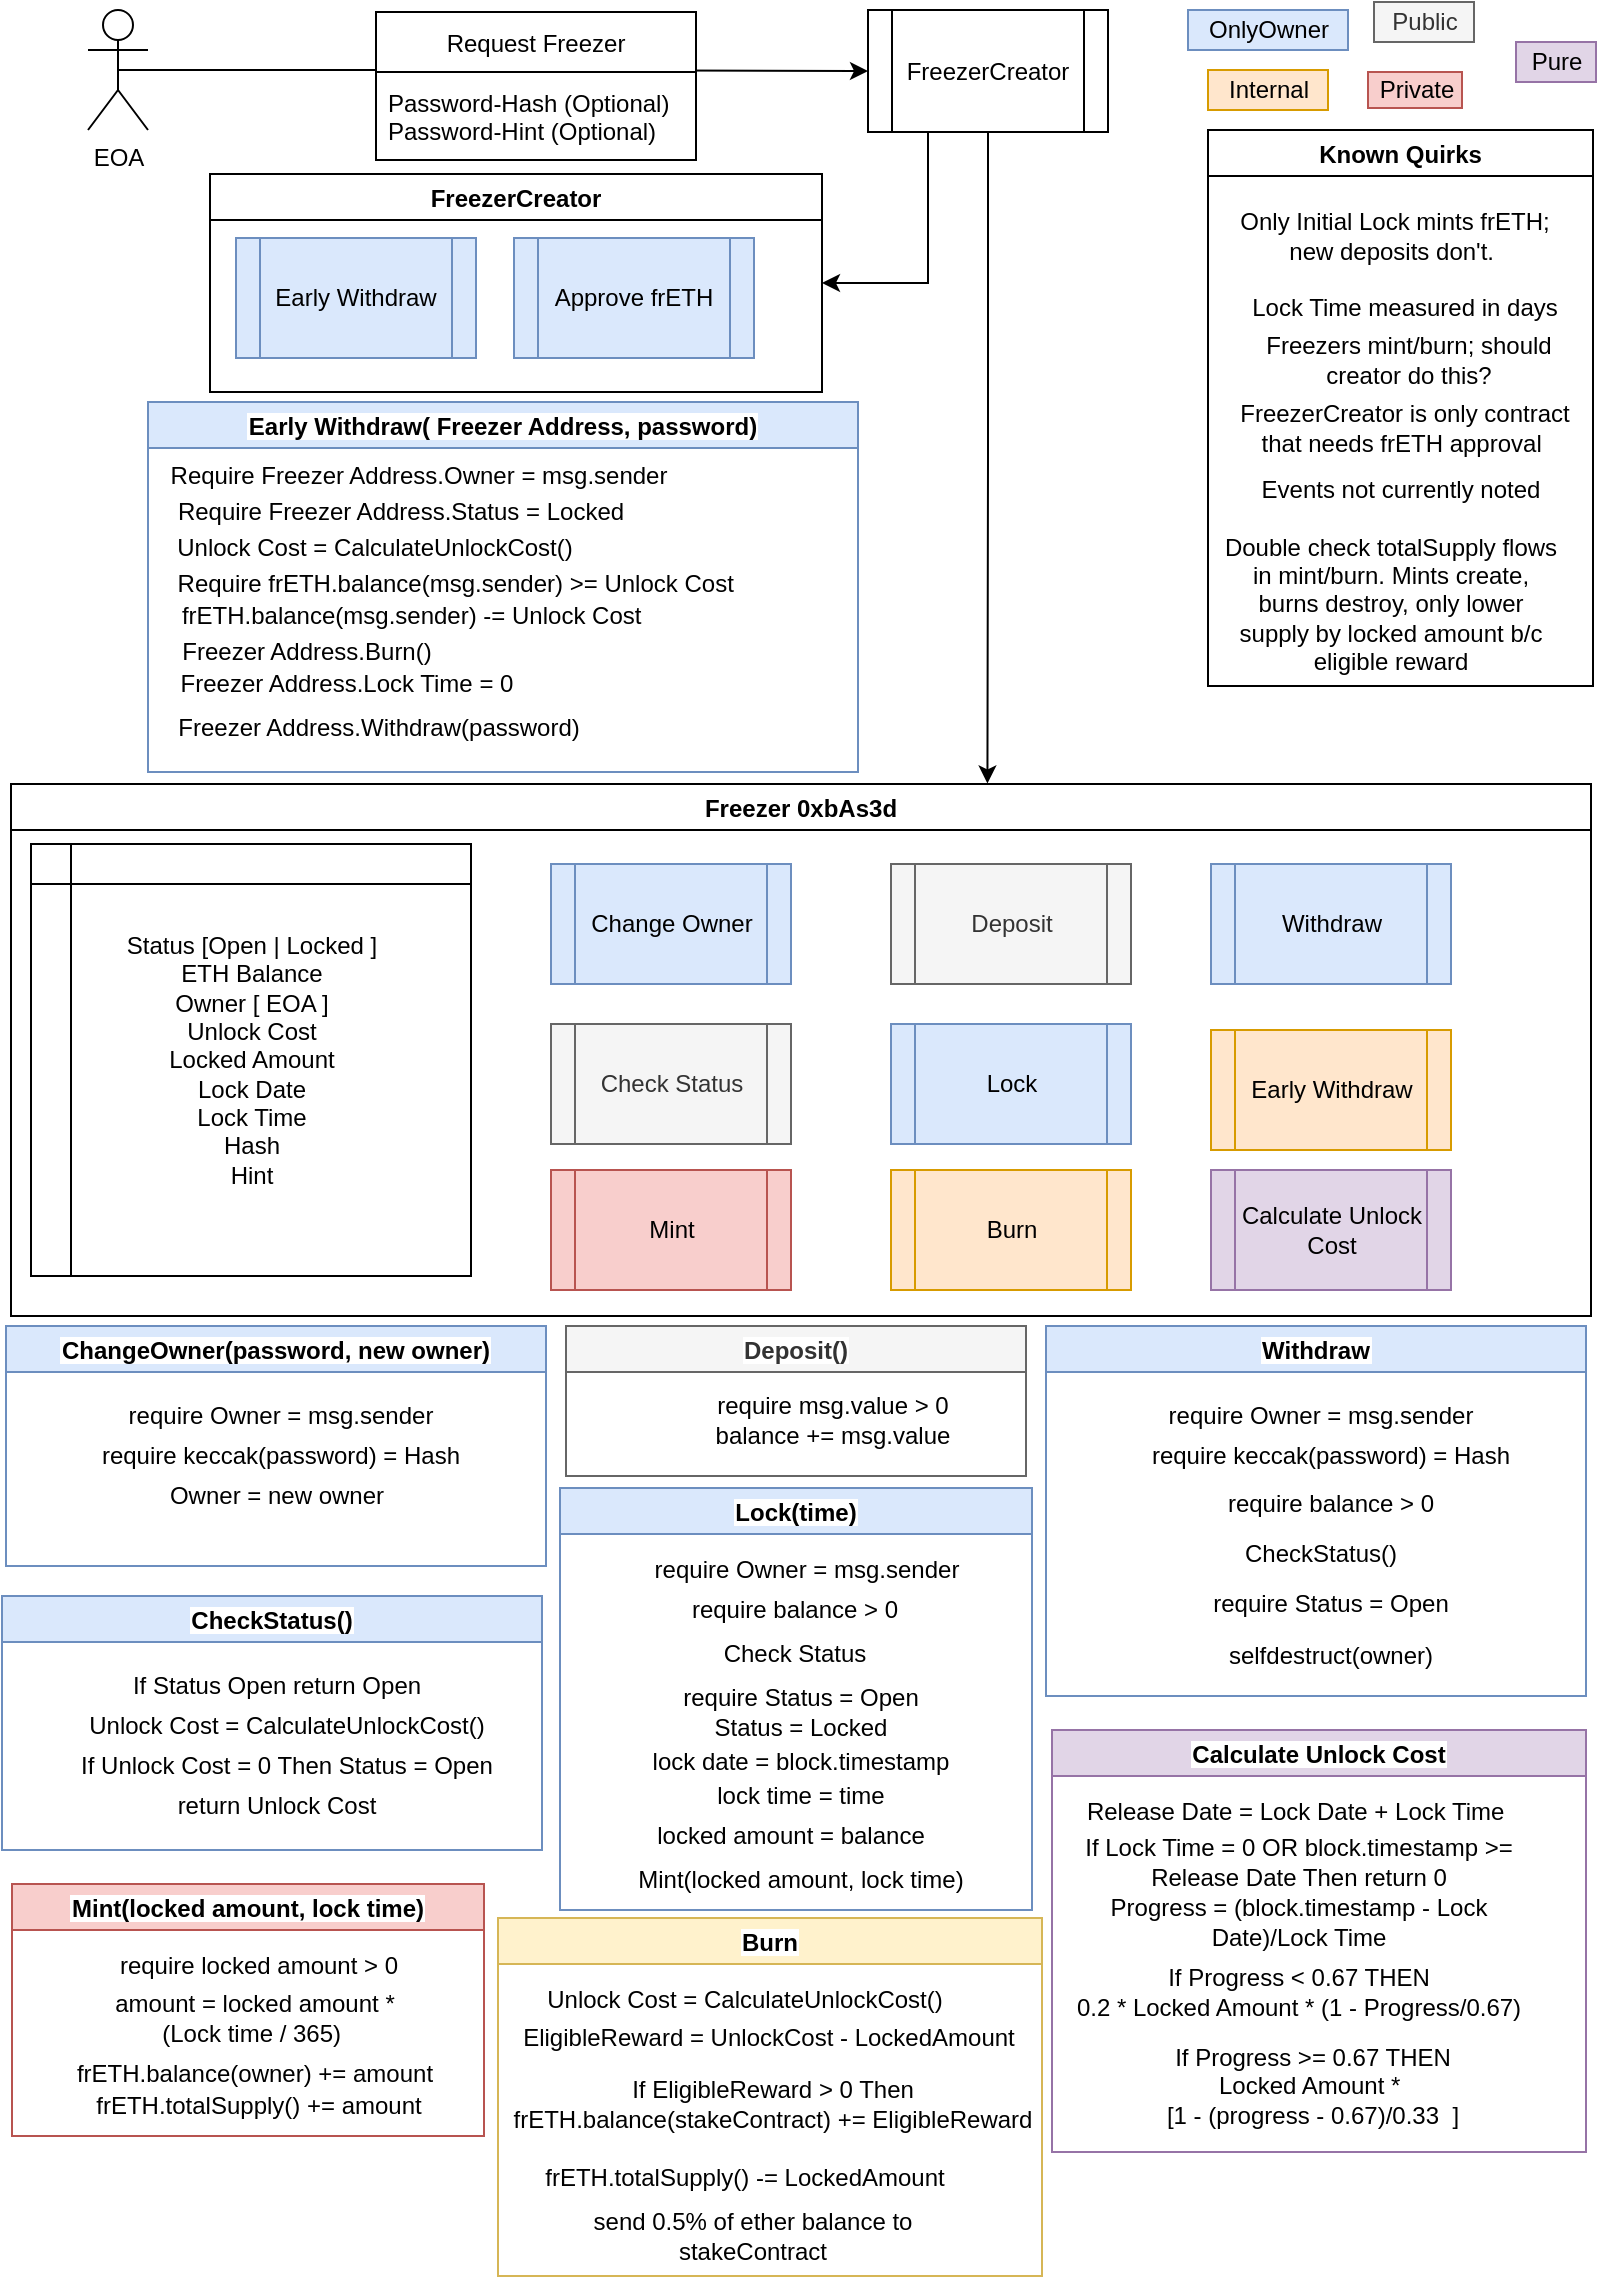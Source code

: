 <mxfile version="15.5.7" type="device"><diagram id="C5RBs43oDa-KdzZeNtuy" name="Page-1"><mxGraphModel dx="1038" dy="486" grid="0" gridSize="10" guides="1" tooltips="1" connect="1" arrows="1" fold="1" page="1" pageScale="1" pageWidth="827" pageHeight="1169" math="0" shadow="0"><root><mxCell id="WIyWlLk6GJQsqaUBKTNV-0"/><mxCell id="WIyWlLk6GJQsqaUBKTNV-1" parent="WIyWlLk6GJQsqaUBKTNV-0"/><mxCell id="AktBKa2ldIO2xlQ5AE4m-172" style="edgeStyle=orthogonalEdgeStyle;rounded=0;orthogonalLoop=1;jettySize=auto;html=1;exitX=0.5;exitY=0.5;exitDx=0;exitDy=0;exitPerimeter=0;" edge="1" parent="WIyWlLk6GJQsqaUBKTNV-1" source="AktBKa2ldIO2xlQ5AE4m-0" target="AktBKa2ldIO2xlQ5AE4m-1"><mxGeometry relative="1" as="geometry"/></mxCell><mxCell id="AktBKa2ldIO2xlQ5AE4m-0" value="EOA" style="shape=umlActor;verticalLabelPosition=bottom;verticalAlign=top;html=1;outlineConnect=0;" vertex="1" parent="WIyWlLk6GJQsqaUBKTNV-1"><mxGeometry x="60" y="20" width="30" height="60" as="geometry"/></mxCell><mxCell id="AktBKa2ldIO2xlQ5AE4m-179" style="edgeStyle=orthogonalEdgeStyle;rounded=0;orthogonalLoop=1;jettySize=auto;html=1;exitX=0.25;exitY=1;exitDx=0;exitDy=0;entryX=1;entryY=0.5;entryDx=0;entryDy=0;" edge="1" parent="WIyWlLk6GJQsqaUBKTNV-1" source="AktBKa2ldIO2xlQ5AE4m-1" target="AktBKa2ldIO2xlQ5AE4m-109"><mxGeometry relative="1" as="geometry"/></mxCell><mxCell id="AktBKa2ldIO2xlQ5AE4m-181" style="edgeStyle=orthogonalEdgeStyle;rounded=0;orthogonalLoop=1;jettySize=auto;html=1;exitX=0.5;exitY=1;exitDx=0;exitDy=0;entryX=0.618;entryY=-0.001;entryDx=0;entryDy=0;entryPerimeter=0;" edge="1" parent="WIyWlLk6GJQsqaUBKTNV-1" source="AktBKa2ldIO2xlQ5AE4m-1" target="AktBKa2ldIO2xlQ5AE4m-7"><mxGeometry relative="1" as="geometry"/></mxCell><mxCell id="AktBKa2ldIO2xlQ5AE4m-1" value="FreezerCreator" style="shape=process;whiteSpace=wrap;html=1;backgroundOutline=1;" vertex="1" parent="WIyWlLk6GJQsqaUBKTNV-1"><mxGeometry x="450" y="20" width="120" height="61" as="geometry"/></mxCell><mxCell id="AktBKa2ldIO2xlQ5AE4m-3" value="Request Freezer" style="swimlane;fontStyle=0;childLayout=stackLayout;horizontal=1;startSize=30;horizontalStack=0;resizeParent=1;resizeParentMax=0;resizeLast=0;collapsible=1;marginBottom=0;" vertex="1" parent="WIyWlLk6GJQsqaUBKTNV-1"><mxGeometry x="204" y="21" width="160" height="74" as="geometry"/></mxCell><mxCell id="AktBKa2ldIO2xlQ5AE4m-6" value="Password-Hash (Optional)&#10;Password-Hint (Optional)" style="text;strokeColor=none;fillColor=none;align=left;verticalAlign=middle;spacingLeft=4;spacingRight=4;overflow=hidden;points=[[0,0.5],[1,0.5]];portConstraint=eastwest;rotatable=0;" vertex="1" parent="AktBKa2ldIO2xlQ5AE4m-3"><mxGeometry y="30" width="160" height="44" as="geometry"/></mxCell><mxCell id="AktBKa2ldIO2xlQ5AE4m-7" value="Freezer 0xbAs3d" style="swimlane;" vertex="1" parent="WIyWlLk6GJQsqaUBKTNV-1"><mxGeometry x="21.5" y="407" width="790" height="266" as="geometry"/></mxCell><mxCell id="AktBKa2ldIO2xlQ5AE4m-9" value="Status [Open&amp;nbsp;| Locked ]&lt;br&gt;ETH Balance&lt;br&gt;Owner [ EOA ]&lt;br&gt;Unlock Cost&lt;br&gt;Locked Amount&lt;br&gt;Lock Date&lt;br&gt;Lock Time&lt;br&gt;Hash&lt;br&gt;Hint" style="shape=internalStorage;whiteSpace=wrap;html=1;backgroundOutline=1;" vertex="1" parent="AktBKa2ldIO2xlQ5AE4m-7"><mxGeometry x="10" y="30" width="220" height="216" as="geometry"/></mxCell><mxCell id="AktBKa2ldIO2xlQ5AE4m-10" value="Change Owner" style="shape=process;whiteSpace=wrap;html=1;backgroundOutline=1;fillColor=#dae8fc;strokeColor=#6c8ebf;" vertex="1" parent="AktBKa2ldIO2xlQ5AE4m-7"><mxGeometry x="270" y="40" width="120" height="60" as="geometry"/></mxCell><mxCell id="AktBKa2ldIO2xlQ5AE4m-15" value="Deposit" style="shape=process;whiteSpace=wrap;html=1;backgroundOutline=1;fillColor=#f5f5f5;strokeColor=#666666;fontColor=#333333;" vertex="1" parent="AktBKa2ldIO2xlQ5AE4m-7"><mxGeometry x="440" y="40" width="120" height="60" as="geometry"/></mxCell><mxCell id="AktBKa2ldIO2xlQ5AE4m-13" value="Withdraw" style="shape=process;whiteSpace=wrap;html=1;backgroundOutline=1;fillColor=#dae8fc;strokeColor=#6c8ebf;" vertex="1" parent="AktBKa2ldIO2xlQ5AE4m-7"><mxGeometry x="600" y="40" width="120" height="60" as="geometry"/></mxCell><mxCell id="AktBKa2ldIO2xlQ5AE4m-12" value="Mint" style="shape=process;whiteSpace=wrap;html=1;backgroundOutline=1;fillColor=#f8cecc;strokeColor=#b85450;" vertex="1" parent="AktBKa2ldIO2xlQ5AE4m-7"><mxGeometry x="270" y="193" width="120" height="60" as="geometry"/></mxCell><mxCell id="AktBKa2ldIO2xlQ5AE4m-23" value="Lock" style="shape=process;whiteSpace=wrap;html=1;backgroundOutline=1;fillColor=#dae8fc;strokeColor=#6c8ebf;" vertex="1" parent="AktBKa2ldIO2xlQ5AE4m-7"><mxGeometry x="440" y="120" width="120" height="60" as="geometry"/></mxCell><mxCell id="AktBKa2ldIO2xlQ5AE4m-35" value="Burn" style="shape=process;whiteSpace=wrap;html=1;backgroundOutline=1;fillColor=#ffe6cc;strokeColor=#d79b00;" vertex="1" parent="AktBKa2ldIO2xlQ5AE4m-7"><mxGeometry x="440" y="193" width="120" height="60" as="geometry"/></mxCell><mxCell id="AktBKa2ldIO2xlQ5AE4m-61" value="Check Status" style="shape=process;whiteSpace=wrap;html=1;backgroundOutline=1;fillColor=#f5f5f5;strokeColor=#666666;fontColor=#333333;" vertex="1" parent="AktBKa2ldIO2xlQ5AE4m-7"><mxGeometry x="270" y="120" width="120" height="60" as="geometry"/></mxCell><mxCell id="AktBKa2ldIO2xlQ5AE4m-64" value="Calculate Unlock Cost" style="shape=process;whiteSpace=wrap;html=1;backgroundOutline=1;fillColor=#e1d5e7;strokeColor=#9673a6;" vertex="1" parent="AktBKa2ldIO2xlQ5AE4m-7"><mxGeometry x="600" y="193" width="120" height="60" as="geometry"/></mxCell><mxCell id="AktBKa2ldIO2xlQ5AE4m-111" value="Early Withdraw" style="shape=process;whiteSpace=wrap;html=1;backgroundOutline=1;fillColor=#ffe6cc;strokeColor=#d79b00;" vertex="1" parent="AktBKa2ldIO2xlQ5AE4m-7"><mxGeometry x="600" y="123" width="120" height="60" as="geometry"/></mxCell><mxCell id="AktBKa2ldIO2xlQ5AE4m-21" value="OnlyOwner" style="text;html=1;align=center;verticalAlign=middle;resizable=0;points=[];autosize=1;strokeColor=#6c8ebf;fillColor=#dae8fc;" vertex="1" parent="WIyWlLk6GJQsqaUBKTNV-1"><mxGeometry x="610" y="20" width="80" height="20" as="geometry"/></mxCell><mxCell id="AktBKa2ldIO2xlQ5AE4m-22" value="Internal" style="text;html=1;align=center;verticalAlign=middle;resizable=0;points=[];autosize=1;strokeColor=#d79b00;fillColor=#ffe6cc;" vertex="1" parent="WIyWlLk6GJQsqaUBKTNV-1"><mxGeometry x="620" y="50" width="60" height="20" as="geometry"/></mxCell><mxCell id="AktBKa2ldIO2xlQ5AE4m-53" value="ChangeOwner(password, new owner)" style="swimlane;labelBackgroundColor=#FFFFFF;fillColor=#dae8fc;strokeColor=#6c8ebf;" vertex="1" parent="WIyWlLk6GJQsqaUBKTNV-1"><mxGeometry x="19" y="678" width="270" height="120" as="geometry"/></mxCell><mxCell id="AktBKa2ldIO2xlQ5AE4m-55" value="require Owner = msg.sender" style="text;html=1;strokeColor=none;fillColor=none;align=center;verticalAlign=middle;whiteSpace=wrap;rounded=0;labelBackgroundColor=#FFFFFF;" vertex="1" parent="AktBKa2ldIO2xlQ5AE4m-53"><mxGeometry x="25" y="30" width="225" height="30" as="geometry"/></mxCell><mxCell id="AktBKa2ldIO2xlQ5AE4m-60" value="Owner = new owner" style="text;html=1;strokeColor=none;fillColor=none;align=center;verticalAlign=middle;whiteSpace=wrap;rounded=0;labelBackgroundColor=#FFFFFF;" vertex="1" parent="AktBKa2ldIO2xlQ5AE4m-53"><mxGeometry x="22.5" y="70" width="225" height="30" as="geometry"/></mxCell><mxCell id="AktBKa2ldIO2xlQ5AE4m-59" value="require keccak(password) = Hash" style="text;html=1;strokeColor=none;fillColor=none;align=center;verticalAlign=middle;whiteSpace=wrap;rounded=0;labelBackgroundColor=#FFFFFF;" vertex="1" parent="AktBKa2ldIO2xlQ5AE4m-53"><mxGeometry x="25" y="50" width="225" height="30" as="geometry"/></mxCell><mxCell id="AktBKa2ldIO2xlQ5AE4m-62" value="Public" style="text;html=1;align=center;verticalAlign=middle;resizable=0;points=[];autosize=1;strokeColor=#666666;fillColor=#f5f5f5;fontColor=#333333;" vertex="1" parent="WIyWlLk6GJQsqaUBKTNV-1"><mxGeometry x="703" y="16" width="50" height="20" as="geometry"/></mxCell><mxCell id="AktBKa2ldIO2xlQ5AE4m-65" value="Pure" style="text;html=1;align=center;verticalAlign=middle;resizable=0;points=[];autosize=1;strokeColor=#9673a6;fillColor=#e1d5e7;" vertex="1" parent="WIyWlLk6GJQsqaUBKTNV-1"><mxGeometry x="774" y="36" width="40" height="20" as="geometry"/></mxCell><mxCell id="AktBKa2ldIO2xlQ5AE4m-66" value="Deposit()" style="swimlane;labelBackgroundColor=#FFFFFF;fillColor=#f5f5f5;fontColor=#333333;strokeColor=#666666;" vertex="1" parent="WIyWlLk6GJQsqaUBKTNV-1"><mxGeometry x="299" y="678" width="230" height="75" as="geometry"/></mxCell><mxCell id="AktBKa2ldIO2xlQ5AE4m-67" value="require msg.value &amp;gt; 0" style="text;html=1;strokeColor=none;fillColor=none;align=center;verticalAlign=middle;whiteSpace=wrap;rounded=0;labelBackgroundColor=#FFFFFF;" vertex="1" parent="AktBKa2ldIO2xlQ5AE4m-66"><mxGeometry x="21" y="25" width="225" height="30" as="geometry"/></mxCell><mxCell id="AktBKa2ldIO2xlQ5AE4m-69" value="balance += msg.value" style="text;html=1;strokeColor=none;fillColor=none;align=center;verticalAlign=middle;whiteSpace=wrap;rounded=0;labelBackgroundColor=#FFFFFF;" vertex="1" parent="AktBKa2ldIO2xlQ5AE4m-66"><mxGeometry x="21" y="40" width="225" height="30" as="geometry"/></mxCell><mxCell id="AktBKa2ldIO2xlQ5AE4m-73" value="Withdraw" style="swimlane;labelBackgroundColor=#FFFFFF;fillColor=#dae8fc;strokeColor=#6c8ebf;startSize=23;" vertex="1" parent="WIyWlLk6GJQsqaUBKTNV-1"><mxGeometry x="539" y="678" width="270" height="185" as="geometry"/></mxCell><mxCell id="AktBKa2ldIO2xlQ5AE4m-74" value="require Owner = msg.sender" style="text;html=1;strokeColor=none;fillColor=none;align=center;verticalAlign=middle;whiteSpace=wrap;rounded=0;labelBackgroundColor=#FFFFFF;" vertex="1" parent="AktBKa2ldIO2xlQ5AE4m-73"><mxGeometry x="25" y="30" width="225" height="30" as="geometry"/></mxCell><mxCell id="AktBKa2ldIO2xlQ5AE4m-75" value="CheckStatus()" style="text;html=1;strokeColor=none;fillColor=none;align=center;verticalAlign=middle;whiteSpace=wrap;rounded=0;labelBackgroundColor=#FFFFFF;" vertex="1" parent="AktBKa2ldIO2xlQ5AE4m-73"><mxGeometry x="25" y="99" width="225" height="30" as="geometry"/></mxCell><mxCell id="AktBKa2ldIO2xlQ5AE4m-76" value="require balance &amp;gt; 0" style="text;html=1;strokeColor=none;fillColor=none;align=center;verticalAlign=middle;whiteSpace=wrap;rounded=0;labelBackgroundColor=#FFFFFF;" vertex="1" parent="AktBKa2ldIO2xlQ5AE4m-73"><mxGeometry x="30" y="74" width="225" height="30" as="geometry"/></mxCell><mxCell id="AktBKa2ldIO2xlQ5AE4m-77" value="require keccak(password) = Hash" style="text;html=1;strokeColor=none;fillColor=none;align=center;verticalAlign=middle;whiteSpace=wrap;rounded=0;labelBackgroundColor=#FFFFFF;" vertex="1" parent="AktBKa2ldIO2xlQ5AE4m-73"><mxGeometry x="30" y="50" width="225" height="30" as="geometry"/></mxCell><mxCell id="AktBKa2ldIO2xlQ5AE4m-78" value="require Status = Open" style="text;html=1;strokeColor=none;fillColor=none;align=center;verticalAlign=middle;whiteSpace=wrap;rounded=0;labelBackgroundColor=#FFFFFF;" vertex="1" parent="AktBKa2ldIO2xlQ5AE4m-73"><mxGeometry x="30" y="124" width="225" height="30" as="geometry"/></mxCell><mxCell id="AktBKa2ldIO2xlQ5AE4m-80" value="selfdestruct(owner)" style="text;html=1;strokeColor=none;fillColor=none;align=center;verticalAlign=middle;whiteSpace=wrap;rounded=0;labelBackgroundColor=#FFFFFF;" vertex="1" parent="AktBKa2ldIO2xlQ5AE4m-73"><mxGeometry x="30" y="150" width="225" height="30" as="geometry"/></mxCell><mxCell id="AktBKa2ldIO2xlQ5AE4m-82" value="CheckStatus()" style="swimlane;labelBackgroundColor=#FFFFFF;fillColor=#dae8fc;strokeColor=#6c8ebf;startSize=23;" vertex="1" parent="WIyWlLk6GJQsqaUBKTNV-1"><mxGeometry x="17" y="813" width="270" height="127" as="geometry"/></mxCell><mxCell id="AktBKa2ldIO2xlQ5AE4m-83" value="If Status Open return Open" style="text;html=1;strokeColor=none;fillColor=none;align=center;verticalAlign=middle;whiteSpace=wrap;rounded=0;labelBackgroundColor=#FFFFFF;" vertex="1" parent="AktBKa2ldIO2xlQ5AE4m-82"><mxGeometry x="25" y="30" width="225" height="30" as="geometry"/></mxCell><mxCell id="AktBKa2ldIO2xlQ5AE4m-84" value="return Unlock Cost" style="text;html=1;strokeColor=none;fillColor=none;align=center;verticalAlign=middle;whiteSpace=wrap;rounded=0;labelBackgroundColor=#FFFFFF;" vertex="1" parent="AktBKa2ldIO2xlQ5AE4m-82"><mxGeometry x="25" y="90" width="225" height="30" as="geometry"/></mxCell><mxCell id="AktBKa2ldIO2xlQ5AE4m-85" value="If Unlock Cost = 0 Then Status = Open" style="text;html=1;strokeColor=none;fillColor=none;align=center;verticalAlign=middle;whiteSpace=wrap;rounded=0;labelBackgroundColor=#FFFFFF;" vertex="1" parent="AktBKa2ldIO2xlQ5AE4m-82"><mxGeometry x="30" y="70" width="225" height="30" as="geometry"/></mxCell><mxCell id="AktBKa2ldIO2xlQ5AE4m-86" value="Unlock Cost = CalculateUnlockCost()" style="text;html=1;strokeColor=none;fillColor=none;align=center;verticalAlign=middle;whiteSpace=wrap;rounded=0;labelBackgroundColor=#FFFFFF;" vertex="1" parent="AktBKa2ldIO2xlQ5AE4m-82"><mxGeometry x="30" y="50" width="225" height="30" as="geometry"/></mxCell><mxCell id="AktBKa2ldIO2xlQ5AE4m-107" value="Private" style="text;html=1;align=center;verticalAlign=middle;resizable=0;points=[];autosize=1;strokeColor=#b85450;fillColor=#f8cecc;" vertex="1" parent="WIyWlLk6GJQsqaUBKTNV-1"><mxGeometry x="700" y="51" width="47" height="18" as="geometry"/></mxCell><mxCell id="AktBKa2ldIO2xlQ5AE4m-109" value="FreezerCreator" style="swimlane;labelBackgroundColor=#FFFFFF;" vertex="1" parent="WIyWlLk6GJQsqaUBKTNV-1"><mxGeometry x="121" y="102" width="306" height="109" as="geometry"/></mxCell><mxCell id="AktBKa2ldIO2xlQ5AE4m-112" value="Early Withdraw" style="shape=process;whiteSpace=wrap;html=1;backgroundOutline=1;fillColor=#dae8fc;strokeColor=#6c8ebf;" vertex="1" parent="AktBKa2ldIO2xlQ5AE4m-109"><mxGeometry x="13" y="32" width="120" height="60" as="geometry"/></mxCell><mxCell id="AktBKa2ldIO2xlQ5AE4m-113" value="Approve frETH" style="shape=process;whiteSpace=wrap;html=1;backgroundOutline=1;fillColor=#dae8fc;strokeColor=#6c8ebf;" vertex="1" parent="AktBKa2ldIO2xlQ5AE4m-109"><mxGeometry x="152" y="32" width="120" height="60" as="geometry"/></mxCell><mxCell id="AktBKa2ldIO2xlQ5AE4m-115" value="Early Withdraw( Freezer Address, password)" style="swimlane;labelBackgroundColor=#FFFFFF;startSize=23;fillColor=#dae8fc;strokeColor=#6c8ebf;" vertex="1" parent="WIyWlLk6GJQsqaUBKTNV-1"><mxGeometry x="90" y="216" width="355" height="185" as="geometry"/></mxCell><mxCell id="AktBKa2ldIO2xlQ5AE4m-117" value="Require Freezer Address.Owner = msg.sender" style="text;html=1;align=center;verticalAlign=middle;resizable=0;points=[];autosize=1;strokeColor=none;fillColor=none;" vertex="1" parent="AktBKa2ldIO2xlQ5AE4m-115"><mxGeometry x="6" y="28" width="258" height="18" as="geometry"/></mxCell><mxCell id="AktBKa2ldIO2xlQ5AE4m-118" value="Require Freezer Address.Status = Locked" style="text;html=1;align=center;verticalAlign=middle;resizable=0;points=[];autosize=1;strokeColor=none;fillColor=none;" vertex="1" parent="AktBKa2ldIO2xlQ5AE4m-115"><mxGeometry x="9" y="46" width="233" height="18" as="geometry"/></mxCell><mxCell id="AktBKa2ldIO2xlQ5AE4m-119" value="Unlock Cost = CalculateUnlockCost()" style="text;html=1;align=center;verticalAlign=middle;resizable=0;points=[];autosize=1;strokeColor=none;fillColor=none;" vertex="1" parent="AktBKa2ldIO2xlQ5AE4m-115"><mxGeometry x="9" y="64" width="208" height="18" as="geometry"/></mxCell><mxCell id="AktBKa2ldIO2xlQ5AE4m-120" value="Require frETH.balance(msg.sender) &amp;gt;= Unlock Cost&amp;nbsp;" style="text;html=1;align=center;verticalAlign=middle;resizable=0;points=[];autosize=1;strokeColor=none;fillColor=none;" vertex="1" parent="AktBKa2ldIO2xlQ5AE4m-115"><mxGeometry x="9" y="82" width="292" height="18" as="geometry"/></mxCell><mxCell id="AktBKa2ldIO2xlQ5AE4m-121" value="frETH.balance(msg.sender) -= Unlock Cost&amp;nbsp;" style="text;html=1;align=center;verticalAlign=middle;resizable=0;points=[];autosize=1;strokeColor=none;fillColor=none;" vertex="1" parent="AktBKa2ldIO2xlQ5AE4m-115"><mxGeometry x="11" y="98" width="243" height="18" as="geometry"/></mxCell><mxCell id="AktBKa2ldIO2xlQ5AE4m-123" value="Freezer Address.Burn()" style="text;html=1;align=center;verticalAlign=middle;resizable=0;points=[];autosize=1;strokeColor=none;fillColor=none;" vertex="1" parent="AktBKa2ldIO2xlQ5AE4m-115"><mxGeometry x="11" y="116" width="135" height="18" as="geometry"/></mxCell><mxCell id="AktBKa2ldIO2xlQ5AE4m-124" value="Freezer Address.Withdraw(password)" style="text;html=1;align=center;verticalAlign=middle;resizable=0;points=[];autosize=1;strokeColor=none;fillColor=none;" vertex="1" parent="AktBKa2ldIO2xlQ5AE4m-115"><mxGeometry x="9" y="154" width="211" height="18" as="geometry"/></mxCell><mxCell id="AktBKa2ldIO2xlQ5AE4m-125" value="Freezer Address.Lock Time = 0" style="text;html=1;align=center;verticalAlign=middle;resizable=0;points=[];autosize=1;strokeColor=none;fillColor=none;" vertex="1" parent="AktBKa2ldIO2xlQ5AE4m-115"><mxGeometry x="11" y="132" width="176" height="18" as="geometry"/></mxCell><mxCell id="AktBKa2ldIO2xlQ5AE4m-126" value="Calculate Unlock Cost" style="swimlane;labelBackgroundColor=#FFFFFF;fillColor=#e1d5e7;strokeColor=#9673a6;startSize=23;" vertex="1" parent="WIyWlLk6GJQsqaUBKTNV-1"><mxGeometry x="542" y="880" width="267" height="211" as="geometry"/></mxCell><mxCell id="AktBKa2ldIO2xlQ5AE4m-127" value="Release Date = Lock Date + Lock Time&amp;nbsp;" style="text;html=1;strokeColor=none;fillColor=none;align=center;verticalAlign=middle;whiteSpace=wrap;rounded=0;labelBackgroundColor=#FFFFFF;" vertex="1" parent="AktBKa2ldIO2xlQ5AE4m-126"><mxGeometry x="11" y="26" width="225" height="30" as="geometry"/></mxCell><mxCell id="AktBKa2ldIO2xlQ5AE4m-129" value="Progress = (block.timestamp - Lock Date)/Lock Time" style="text;html=1;strokeColor=none;fillColor=none;align=center;verticalAlign=middle;whiteSpace=wrap;rounded=0;labelBackgroundColor=#FFFFFF;" vertex="1" parent="AktBKa2ldIO2xlQ5AE4m-126"><mxGeometry x="11" y="81" width="225" height="30" as="geometry"/></mxCell><mxCell id="AktBKa2ldIO2xlQ5AE4m-134" value="If Progress &amp;lt; 0.67 THEN&lt;br&gt;0.2 * Locked Amount * (1 - Progress/0.67)" style="text;html=1;strokeColor=none;fillColor=none;align=center;verticalAlign=middle;whiteSpace=wrap;rounded=0;labelBackgroundColor=#FFFFFF;" vertex="1" parent="AktBKa2ldIO2xlQ5AE4m-126"><mxGeometry x="4" y="101" width="239" height="59" as="geometry"/></mxCell><mxCell id="AktBKa2ldIO2xlQ5AE4m-140" value="If Progress &amp;gt;= 0.67 THEN&lt;br&gt;Locked Amount *&amp;nbsp;&lt;br&gt;[1 - (progress - 0.67)/0.33&amp;nbsp; ]" style="text;html=1;strokeColor=none;fillColor=none;align=center;verticalAlign=middle;whiteSpace=wrap;rounded=0;labelBackgroundColor=#FFFFFF;" vertex="1" parent="AktBKa2ldIO2xlQ5AE4m-126"><mxGeometry x="11" y="148" width="239" height="59" as="geometry"/></mxCell><mxCell id="AktBKa2ldIO2xlQ5AE4m-143" value="If Lock Time = 0 OR block.timestamp &amp;gt;= Release Date Then return 0" style="text;html=1;strokeColor=none;fillColor=none;align=center;verticalAlign=middle;whiteSpace=wrap;rounded=0;labelBackgroundColor=#FFFFFF;" vertex="1" parent="AktBKa2ldIO2xlQ5AE4m-126"><mxGeometry x="11" y="51" width="225" height="30" as="geometry"/></mxCell><mxCell id="AktBKa2ldIO2xlQ5AE4m-138" value="Known Quirks" style="swimlane;labelBackgroundColor=#FFFFFF;" vertex="1" parent="WIyWlLk6GJQsqaUBKTNV-1"><mxGeometry x="620" y="80" width="192.5" height="278" as="geometry"/></mxCell><mxCell id="AktBKa2ldIO2xlQ5AE4m-137" value="Only Initial Lock mints frETH; new deposits don't.&amp;nbsp;" style="text;html=1;strokeColor=none;fillColor=none;align=center;verticalAlign=middle;whiteSpace=wrap;rounded=0;labelBackgroundColor=#FFFFFF;" vertex="1" parent="AktBKa2ldIO2xlQ5AE4m-138"><mxGeometry x="9" y="38" width="169" height="30" as="geometry"/></mxCell><mxCell id="AktBKa2ldIO2xlQ5AE4m-166" value="Lock Time measured in days" style="text;html=1;strokeColor=none;fillColor=none;align=center;verticalAlign=middle;whiteSpace=wrap;rounded=0;labelBackgroundColor=#FFFFFF;" vertex="1" parent="AktBKa2ldIO2xlQ5AE4m-138"><mxGeometry x="14" y="74" width="169" height="30" as="geometry"/></mxCell><mxCell id="AktBKa2ldIO2xlQ5AE4m-167" value="Freezers mint/burn; should creator do this?" style="text;html=1;strokeColor=none;fillColor=none;align=center;verticalAlign=middle;whiteSpace=wrap;rounded=0;labelBackgroundColor=#FFFFFF;" vertex="1" parent="AktBKa2ldIO2xlQ5AE4m-138"><mxGeometry x="16" y="100" width="169" height="30" as="geometry"/></mxCell><mxCell id="AktBKa2ldIO2xlQ5AE4m-168" value="FreezerCreator is only contract that needs frETH approval&amp;nbsp;" style="text;html=1;strokeColor=none;fillColor=none;align=center;verticalAlign=middle;whiteSpace=wrap;rounded=0;labelBackgroundColor=#FFFFFF;" vertex="1" parent="AktBKa2ldIO2xlQ5AE4m-138"><mxGeometry x="14" y="134" width="169" height="30" as="geometry"/></mxCell><mxCell id="AktBKa2ldIO2xlQ5AE4m-169" value="Double check totalSupply flows in mint/burn. Mints create, burns destroy, only lower supply by locked amount b/c eligible reward" style="text;html=1;strokeColor=none;fillColor=none;align=center;verticalAlign=middle;whiteSpace=wrap;rounded=0;labelBackgroundColor=#FFFFFF;" vertex="1" parent="AktBKa2ldIO2xlQ5AE4m-138"><mxGeometry x="7" y="195" width="169" height="83" as="geometry"/></mxCell><mxCell id="AktBKa2ldIO2xlQ5AE4m-176" value="Events not currently noted" style="text;html=1;strokeColor=none;fillColor=none;align=center;verticalAlign=middle;whiteSpace=wrap;rounded=0;labelBackgroundColor=#FFFFFF;" vertex="1" parent="AktBKa2ldIO2xlQ5AE4m-138"><mxGeometry x="11.75" y="165" width="169" height="30" as="geometry"/></mxCell><mxCell id="AktBKa2ldIO2xlQ5AE4m-144" value="Mint(locked amount, lock time)" style="swimlane;labelBackgroundColor=#FFFFFF;fillColor=#f8cecc;strokeColor=#b85450;startSize=23;" vertex="1" parent="WIyWlLk6GJQsqaUBKTNV-1"><mxGeometry x="22" y="957" width="236" height="126" as="geometry"/></mxCell><mxCell id="AktBKa2ldIO2xlQ5AE4m-145" value="require locked amount &amp;gt; 0" style="text;html=1;strokeColor=none;fillColor=none;align=center;verticalAlign=middle;whiteSpace=wrap;rounded=0;labelBackgroundColor=#FFFFFF;" vertex="1" parent="AktBKa2ldIO2xlQ5AE4m-144"><mxGeometry x="11" y="26" width="225" height="30" as="geometry"/></mxCell><mxCell id="AktBKa2ldIO2xlQ5AE4m-151" value="amount = locked amount * &lt;br&gt;(Lock time / 365)&amp;nbsp;" style="text;html=1;strokeColor=none;fillColor=none;align=center;verticalAlign=middle;whiteSpace=wrap;rounded=0;labelBackgroundColor=#FFFFFF;" vertex="1" parent="AktBKa2ldIO2xlQ5AE4m-144"><mxGeometry x="9" y="52" width="225" height="30" as="geometry"/></mxCell><mxCell id="AktBKa2ldIO2xlQ5AE4m-162" value="frETH.balance(owner) += amount" style="text;html=1;strokeColor=none;fillColor=none;align=center;verticalAlign=middle;whiteSpace=wrap;rounded=0;labelBackgroundColor=#FFFFFF;" vertex="1" parent="AktBKa2ldIO2xlQ5AE4m-144"><mxGeometry x="9" y="82" width="225" height="25" as="geometry"/></mxCell><mxCell id="AktBKa2ldIO2xlQ5AE4m-163" value="frETH.totalSupply() += amount" style="text;html=1;strokeColor=none;fillColor=none;align=center;verticalAlign=middle;whiteSpace=wrap;rounded=0;labelBackgroundColor=#FFFFFF;" vertex="1" parent="AktBKa2ldIO2xlQ5AE4m-144"><mxGeometry x="11" y="96" width="225" height="30" as="geometry"/></mxCell><mxCell id="AktBKa2ldIO2xlQ5AE4m-153" value="Burn" style="swimlane;labelBackgroundColor=#FFFFFF;fillColor=#fff2cc;strokeColor=#d6b656;startSize=23;" vertex="1" parent="WIyWlLk6GJQsqaUBKTNV-1"><mxGeometry x="265" y="974" width="272" height="179" as="geometry"/></mxCell><mxCell id="AktBKa2ldIO2xlQ5AE4m-154" value="Unlock Cost = CalculateUnlockCost()" style="text;html=1;strokeColor=none;fillColor=none;align=center;verticalAlign=middle;whiteSpace=wrap;rounded=0;labelBackgroundColor=#FFFFFF;" vertex="1" parent="AktBKa2ldIO2xlQ5AE4m-153"><mxGeometry x="11" y="26" width="225" height="30" as="geometry"/></mxCell><mxCell id="AktBKa2ldIO2xlQ5AE4m-156" value="EligibleReward = UnlockCost - LockedAmount" style="text;html=1;strokeColor=none;fillColor=none;align=center;verticalAlign=middle;whiteSpace=wrap;rounded=0;labelBackgroundColor=#FFFFFF;" vertex="1" parent="AktBKa2ldIO2xlQ5AE4m-153"><mxGeometry x="8" y="49" width="255" height="22" as="geometry"/></mxCell><mxCell id="AktBKa2ldIO2xlQ5AE4m-174" value="If EligibleReward &amp;gt; 0 Then&lt;br&gt;frETH.balance(stakeContract) += EligibleReward" style="text;html=1;strokeColor=none;fillColor=none;align=center;verticalAlign=middle;whiteSpace=wrap;rounded=0;labelBackgroundColor=#FFFFFF;" vertex="1" parent="AktBKa2ldIO2xlQ5AE4m-153"><mxGeometry x="3" y="64" width="269" height="58" as="geometry"/></mxCell><mxCell id="AktBKa2ldIO2xlQ5AE4m-177" value="frETH.totalSupply() -= LockedAmount" style="text;html=1;strokeColor=none;fillColor=none;align=center;verticalAlign=middle;whiteSpace=wrap;rounded=0;labelBackgroundColor=#FFFFFF;" vertex="1" parent="AktBKa2ldIO2xlQ5AE4m-153"><mxGeometry x="11" y="118" width="225" height="24" as="geometry"/></mxCell><mxCell id="AktBKa2ldIO2xlQ5AE4m-178" value="send 0.5% of ether balance to stakeContract" style="text;html=1;strokeColor=none;fillColor=none;align=center;verticalAlign=middle;whiteSpace=wrap;rounded=0;labelBackgroundColor=#FFFFFF;" vertex="1" parent="AktBKa2ldIO2xlQ5AE4m-153"><mxGeometry x="15" y="142" width="225" height="33" as="geometry"/></mxCell><mxCell id="AktBKa2ldIO2xlQ5AE4m-89" value="Lock(time)" style="swimlane;labelBackgroundColor=#FFFFFF;fillColor=#dae8fc;strokeColor=#6c8ebf;startSize=23;" vertex="1" parent="WIyWlLk6GJQsqaUBKTNV-1"><mxGeometry x="296" y="759" width="236" height="211" as="geometry"/></mxCell><mxCell id="AktBKa2ldIO2xlQ5AE4m-90" value="require Owner = msg.sender" style="text;html=1;strokeColor=none;fillColor=none;align=center;verticalAlign=middle;whiteSpace=wrap;rounded=0;labelBackgroundColor=#FFFFFF;" vertex="1" parent="AktBKa2ldIO2xlQ5AE4m-89"><mxGeometry x="11" y="26" width="225" height="30" as="geometry"/></mxCell><mxCell id="AktBKa2ldIO2xlQ5AE4m-91" value="Check Status" style="text;html=1;strokeColor=none;fillColor=none;align=center;verticalAlign=middle;whiteSpace=wrap;rounded=0;labelBackgroundColor=#FFFFFF;" vertex="1" parent="AktBKa2ldIO2xlQ5AE4m-89"><mxGeometry x="5" y="68" width="225" height="30" as="geometry"/></mxCell><mxCell id="AktBKa2ldIO2xlQ5AE4m-92" value="require balance &amp;gt; 0" style="text;html=1;strokeColor=none;fillColor=none;align=center;verticalAlign=middle;whiteSpace=wrap;rounded=0;labelBackgroundColor=#FFFFFF;" vertex="1" parent="AktBKa2ldIO2xlQ5AE4m-89"><mxGeometry x="5" y="46" width="225" height="30" as="geometry"/></mxCell><mxCell id="AktBKa2ldIO2xlQ5AE4m-94" value="require Status = Open" style="text;html=1;strokeColor=none;fillColor=none;align=center;verticalAlign=middle;whiteSpace=wrap;rounded=0;labelBackgroundColor=#FFFFFF;" vertex="1" parent="AktBKa2ldIO2xlQ5AE4m-89"><mxGeometry x="8" y="90" width="225" height="30" as="geometry"/></mxCell><mxCell id="AktBKa2ldIO2xlQ5AE4m-95" value="lock date = block.timestamp" style="text;html=1;strokeColor=none;fillColor=none;align=center;verticalAlign=middle;whiteSpace=wrap;rounded=0;labelBackgroundColor=#FFFFFF;" vertex="1" parent="AktBKa2ldIO2xlQ5AE4m-89"><mxGeometry x="8" y="122" width="225" height="30" as="geometry"/></mxCell><mxCell id="AktBKa2ldIO2xlQ5AE4m-96" value="lock time = time" style="text;html=1;strokeColor=none;fillColor=none;align=center;verticalAlign=middle;whiteSpace=wrap;rounded=0;labelBackgroundColor=#FFFFFF;" vertex="1" parent="AktBKa2ldIO2xlQ5AE4m-89"><mxGeometry x="8" y="139" width="225" height="30" as="geometry"/></mxCell><mxCell id="AktBKa2ldIO2xlQ5AE4m-97" value="Mint(locked amount, lock time)" style="text;html=1;strokeColor=none;fillColor=none;align=center;verticalAlign=middle;whiteSpace=wrap;rounded=0;labelBackgroundColor=#FFFFFF;" vertex="1" parent="AktBKa2ldIO2xlQ5AE4m-89"><mxGeometry x="8" y="181" width="225" height="30" as="geometry"/></mxCell><mxCell id="AktBKa2ldIO2xlQ5AE4m-139" value="locked amount = balance" style="text;html=1;strokeColor=none;fillColor=none;align=center;verticalAlign=middle;whiteSpace=wrap;rounded=0;labelBackgroundColor=#FFFFFF;" vertex="1" parent="AktBKa2ldIO2xlQ5AE4m-89"><mxGeometry x="3" y="159" width="225" height="30" as="geometry"/></mxCell><mxCell id="AktBKa2ldIO2xlQ5AE4m-170" value="Status = Locked" style="text;html=1;strokeColor=none;fillColor=none;align=center;verticalAlign=middle;whiteSpace=wrap;rounded=0;labelBackgroundColor=#FFFFFF;" vertex="1" parent="AktBKa2ldIO2xlQ5AE4m-89"><mxGeometry x="8" y="105" width="225" height="30" as="geometry"/></mxCell></root></mxGraphModel></diagram></mxfile>